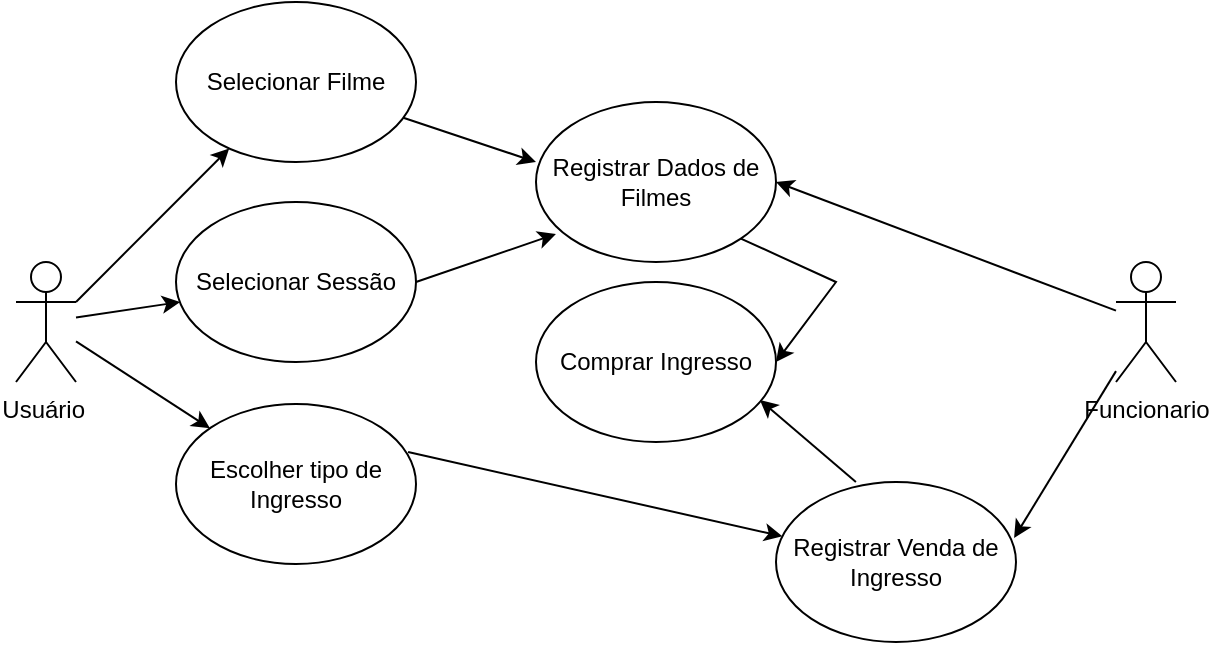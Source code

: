 <mxfile version="21.1.9" type="github">
  <diagram name="Página-1" id="6RmyCnQuLd0xGHGwvd9G">
    <mxGraphModel dx="880" dy="484" grid="1" gridSize="10" guides="1" tooltips="1" connect="1" arrows="1" fold="1" page="1" pageScale="1" pageWidth="827" pageHeight="1169" math="0" shadow="0">
      <root>
        <mxCell id="0" />
        <mxCell id="1" parent="0" />
        <mxCell id="BPeL-2W8F2AyTKgcxF1f-1" value="Usuário&amp;nbsp;" style="shape=umlActor;verticalLabelPosition=bottom;verticalAlign=top;html=1;outlineConnect=0;" vertex="1" parent="1">
          <mxGeometry x="80" y="150" width="30" height="60" as="geometry" />
        </mxCell>
        <mxCell id="BPeL-2W8F2AyTKgcxF1f-2" value="Comprar Ingresso" style="ellipse;whiteSpace=wrap;html=1;" vertex="1" parent="1">
          <mxGeometry x="340" y="160" width="120" height="80" as="geometry" />
        </mxCell>
        <mxCell id="BPeL-2W8F2AyTKgcxF1f-3" value="Selecionar Filme" style="ellipse;whiteSpace=wrap;html=1;" vertex="1" parent="1">
          <mxGeometry x="160" y="20" width="120" height="80" as="geometry" />
        </mxCell>
        <mxCell id="BPeL-2W8F2AyTKgcxF1f-4" value="Selecionar Sessão" style="ellipse;whiteSpace=wrap;html=1;" vertex="1" parent="1">
          <mxGeometry x="160" y="120" width="120" height="80" as="geometry" />
        </mxCell>
        <mxCell id="BPeL-2W8F2AyTKgcxF1f-5" value="Escolher tipo de Ingresso" style="ellipse;whiteSpace=wrap;html=1;" vertex="1" parent="1">
          <mxGeometry x="160" y="221" width="120" height="80" as="geometry" />
        </mxCell>
        <mxCell id="BPeL-2W8F2AyTKgcxF1f-6" value="Registrar Dados de Filmes" style="ellipse;whiteSpace=wrap;html=1;" vertex="1" parent="1">
          <mxGeometry x="340" y="70" width="120" height="80" as="geometry" />
        </mxCell>
        <mxCell id="BPeL-2W8F2AyTKgcxF1f-7" value="Registrar Venda de Ingresso" style="ellipse;whiteSpace=wrap;html=1;" vertex="1" parent="1">
          <mxGeometry x="460" y="260" width="120" height="80" as="geometry" />
        </mxCell>
        <mxCell id="BPeL-2W8F2AyTKgcxF1f-8" value="" style="endArrow=classic;html=1;rounded=0;" edge="1" parent="1" source="BPeL-2W8F2AyTKgcxF1f-3">
          <mxGeometry width="50" height="50" relative="1" as="geometry">
            <mxPoint x="390" y="180" as="sourcePoint" />
            <mxPoint x="340" y="100" as="targetPoint" />
          </mxGeometry>
        </mxCell>
        <mxCell id="BPeL-2W8F2AyTKgcxF1f-9" value="" style="endArrow=classic;html=1;rounded=0;exitX=1;exitY=0.5;exitDx=0;exitDy=0;entryX=0.083;entryY=0.825;entryDx=0;entryDy=0;entryPerimeter=0;" edge="1" parent="1" source="BPeL-2W8F2AyTKgcxF1f-4" target="BPeL-2W8F2AyTKgcxF1f-6">
          <mxGeometry width="50" height="50" relative="1" as="geometry">
            <mxPoint x="390" y="180" as="sourcePoint" />
            <mxPoint x="440" y="130" as="targetPoint" />
          </mxGeometry>
        </mxCell>
        <mxCell id="BPeL-2W8F2AyTKgcxF1f-10" value="" style="endArrow=classic;html=1;rounded=0;exitX=0.967;exitY=0.3;exitDx=0;exitDy=0;exitPerimeter=0;" edge="1" parent="1" source="BPeL-2W8F2AyTKgcxF1f-5" target="BPeL-2W8F2AyTKgcxF1f-7">
          <mxGeometry width="50" height="50" relative="1" as="geometry">
            <mxPoint x="390" y="180" as="sourcePoint" />
            <mxPoint x="440" y="130" as="targetPoint" />
          </mxGeometry>
        </mxCell>
        <mxCell id="BPeL-2W8F2AyTKgcxF1f-11" value="Funcionario" style="shape=umlActor;verticalLabelPosition=bottom;verticalAlign=top;html=1;outlineConnect=0;" vertex="1" parent="1">
          <mxGeometry x="630" y="150" width="30" height="60" as="geometry" />
        </mxCell>
        <mxCell id="BPeL-2W8F2AyTKgcxF1f-12" value="" style="endArrow=classic;html=1;rounded=0;entryX=1;entryY=0.5;entryDx=0;entryDy=0;" edge="1" parent="1" source="BPeL-2W8F2AyTKgcxF1f-11" target="BPeL-2W8F2AyTKgcxF1f-6">
          <mxGeometry width="50" height="50" relative="1" as="geometry">
            <mxPoint x="390" y="180" as="sourcePoint" />
            <mxPoint x="440" y="130" as="targetPoint" />
          </mxGeometry>
        </mxCell>
        <mxCell id="BPeL-2W8F2AyTKgcxF1f-13" value="" style="endArrow=classic;html=1;rounded=0;entryX=0.992;entryY=0.35;entryDx=0;entryDy=0;entryPerimeter=0;" edge="1" parent="1" source="BPeL-2W8F2AyTKgcxF1f-11" target="BPeL-2W8F2AyTKgcxF1f-7">
          <mxGeometry width="50" height="50" relative="1" as="geometry">
            <mxPoint x="390" y="180" as="sourcePoint" />
            <mxPoint x="440" y="130" as="targetPoint" />
          </mxGeometry>
        </mxCell>
        <mxCell id="BPeL-2W8F2AyTKgcxF1f-14" value="" style="endArrow=classic;html=1;rounded=0;exitX=1;exitY=1;exitDx=0;exitDy=0;entryX=1;entryY=0.5;entryDx=0;entryDy=0;" edge="1" parent="1" source="BPeL-2W8F2AyTKgcxF1f-6" target="BPeL-2W8F2AyTKgcxF1f-2">
          <mxGeometry width="50" height="50" relative="1" as="geometry">
            <mxPoint x="390" y="180" as="sourcePoint" />
            <mxPoint x="440" y="130" as="targetPoint" />
            <Array as="points">
              <mxPoint x="490" y="160" />
            </Array>
          </mxGeometry>
        </mxCell>
        <mxCell id="BPeL-2W8F2AyTKgcxF1f-15" value="" style="endArrow=classic;html=1;rounded=0;exitX=0.333;exitY=0;exitDx=0;exitDy=0;exitPerimeter=0;entryX=0.933;entryY=0.738;entryDx=0;entryDy=0;entryPerimeter=0;" edge="1" parent="1" source="BPeL-2W8F2AyTKgcxF1f-7" target="BPeL-2W8F2AyTKgcxF1f-2">
          <mxGeometry width="50" height="50" relative="1" as="geometry">
            <mxPoint x="390" y="180" as="sourcePoint" />
            <mxPoint x="440" y="130" as="targetPoint" />
          </mxGeometry>
        </mxCell>
        <mxCell id="BPeL-2W8F2AyTKgcxF1f-16" value="" style="endArrow=classic;html=1;rounded=0;exitX=1;exitY=0.333;exitDx=0;exitDy=0;exitPerimeter=0;" edge="1" parent="1" source="BPeL-2W8F2AyTKgcxF1f-1" target="BPeL-2W8F2AyTKgcxF1f-3">
          <mxGeometry width="50" height="50" relative="1" as="geometry">
            <mxPoint x="390" y="180" as="sourcePoint" />
            <mxPoint x="440" y="130" as="targetPoint" />
          </mxGeometry>
        </mxCell>
        <mxCell id="BPeL-2W8F2AyTKgcxF1f-17" value="" style="endArrow=classic;html=1;rounded=0;" edge="1" parent="1" source="BPeL-2W8F2AyTKgcxF1f-1" target="BPeL-2W8F2AyTKgcxF1f-5">
          <mxGeometry width="50" height="50" relative="1" as="geometry">
            <mxPoint x="390" y="180" as="sourcePoint" />
            <mxPoint x="440" y="130" as="targetPoint" />
          </mxGeometry>
        </mxCell>
        <mxCell id="BPeL-2W8F2AyTKgcxF1f-18" value="" style="endArrow=classic;html=1;rounded=0;entryX=0.017;entryY=0.625;entryDx=0;entryDy=0;entryPerimeter=0;" edge="1" parent="1" source="BPeL-2W8F2AyTKgcxF1f-1" target="BPeL-2W8F2AyTKgcxF1f-4">
          <mxGeometry width="50" height="50" relative="1" as="geometry">
            <mxPoint x="390" y="180" as="sourcePoint" />
            <mxPoint x="440" y="130" as="targetPoint" />
          </mxGeometry>
        </mxCell>
      </root>
    </mxGraphModel>
  </diagram>
</mxfile>
